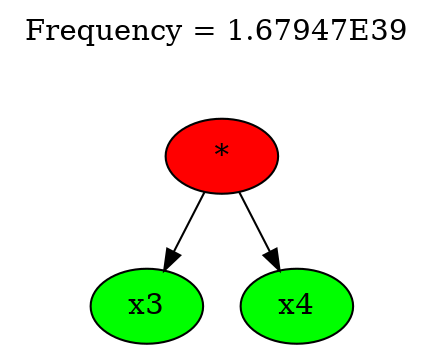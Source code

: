 strict digraph "" {
	graph [label=<Frequency = 1.67947E39
 <br/> <br/> <br/>>,
		labelloc=t
	];
	node [label="\N"];
	0	 [fillcolor="#ff0000",
		label="*",
		style=filled];
	1	 [fillcolor="#00ff00",
		label=x3,
		style=filled];
	0 -> 1;
	2	 [fillcolor="#00ff00",
		label=x4,
		style=filled];
	0 -> 2;
}
